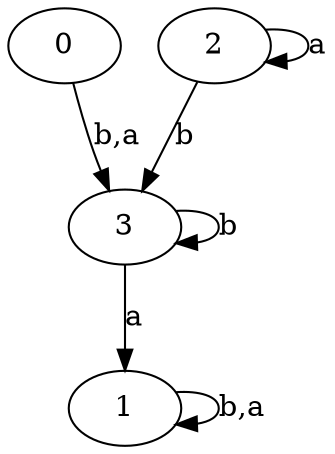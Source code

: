 digraph {
 ranksep=0.5;
 d2tdocpreamble = "\usetikzlibrary{automata}";
 d2tfigpreamble = "\tikzstyle{every state}= [ draw=blue!50,very thick,fill=blue!20]  \tikzstyle{auto}= [fill=white]";
 node [style="state"];
 edge [lblstyle="auto",topath="bend right", len=4  ]
  "0" [label="0",];
  "1" [label="1",];
  "2" [label="2",];
  "3" [label="3",style = "state, initial, accepting"];
  "0" -> "3" [label="b,a"];
  "1" -> "1" [label="b,a",topath="loop above"];
  "2" -> "2" [label="a",topath="loop above"];
  "2" -> "3" [label="b"];
  "3" -> "1" [label="a"];
  "3" -> "3" [label="b",topath="loop above"];
}